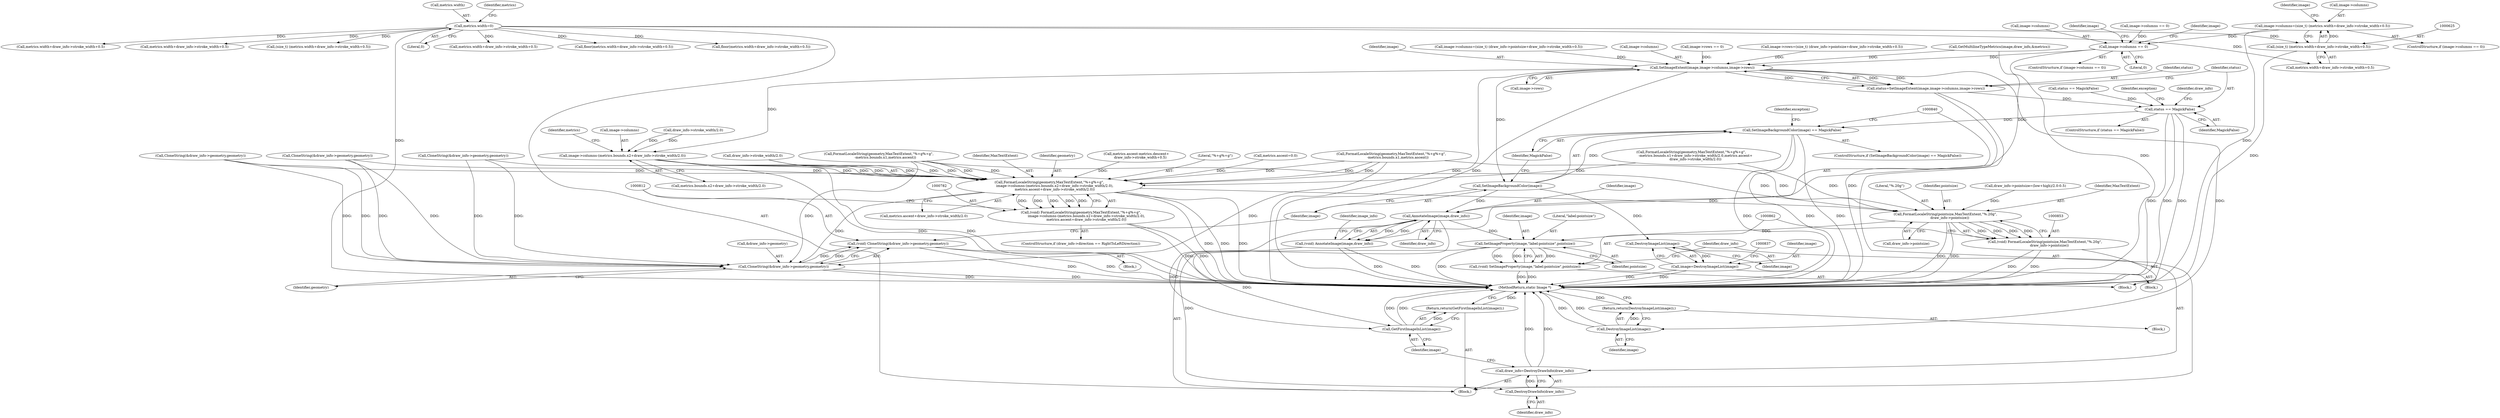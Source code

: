 digraph "0_ImageMagick_f6e9d0d9955e85bdd7540b251cd50d598dacc5e6_30@pointer" {
"1000620" [label="(Call,image->columns=(size_t) (metrics.width+draw_info->stroke_width+0.5))"];
"1000624" [label="(Call,(size_t) (metrics.width+draw_info->stroke_width+0.5))"];
"1000199" [label="(Call,metrics.width=0)"];
"1000636" [label="(Call,image->columns == 0)"];
"1000704" [label="(Call,SetImageExtent(image,image->columns,image->rows))"];
"1000702" [label="(Call,status=SetImageExtent(image,image->columns,image->rows))"];
"1000713" [label="(Call,status == MagickFalse)"];
"1000820" [label="(Call,SetImageBackgroundColor(image) == MagickFalse)"];
"1000724" [label="(Call,DestroyImageList(image))"];
"1000723" [label="(Return,return(DestroyImageList(image));)"];
"1000787" [label="(Call,image->columns-(metrics.bounds.x2+draw_info->stroke_width/2.0))"];
"1000783" [label="(Call,FormatLocaleString(geometry,MaxTextExtent,\"%+g%+g\",\n          image->columns-(metrics.bounds.x2+draw_info->stroke_width/2.0),\n          metrics.ascent+draw_info->stroke_width/2.0))"];
"1000781" [label="(Call,(void) FormatLocaleString(geometry,MaxTextExtent,\"%+g%+g\",\n          image->columns-(metrics.bounds.x2+draw_info->stroke_width/2.0),\n          metrics.ascent+draw_info->stroke_width/2.0))"];
"1000813" [label="(Call,CloneString(&draw_info->geometry,geometry))"];
"1000811" [label="(Call,(void) CloneString(&draw_info->geometry,geometry))"];
"1000854" [label="(Call,FormatLocaleString(pointsize,MaxTextExtent,\"%.20g\",\n        draw_info->pointsize))"];
"1000852" [label="(Call,(void) FormatLocaleString(pointsize,MaxTextExtent,\"%.20g\",\n        draw_info->pointsize))"];
"1000863" [label="(Call,SetImageProperty(image,\"label:pointsize\",pointsize))"];
"1000861" [label="(Call,(void) SetImageProperty(image,\"label:pointsize\",pointsize))"];
"1000872" [label="(Call,GetFirstImageInList(image))"];
"1000871" [label="(Return,return(GetFirstImageInList(image));)"];
"1000821" [label="(Call,SetImageBackgroundColor(image))"];
"1000833" [label="(Call,DestroyImageList(image))"];
"1000831" [label="(Call,image=DestroyImageList(image))"];
"1000841" [label="(Call,AnnotateImage(image,draw_info))"];
"1000839" [label="(Call,(void) AnnotateImage(image,draw_info))"];
"1000869" [label="(Call,DestroyDrawInfo(draw_info))"];
"1000867" [label="(Call,draw_info=DestroyDrawInfo(draw_info))"];
"1000871" [label="(Return,return(GetFirstImageInList(image));)"];
"1000705" [label="(Identifier,image)"];
"1000641" [label="(Call,image->columns=(size_t) (draw_info->pointsize+draw_info->stroke_width+0.5))"];
"1000857" [label="(Literal,\"%.20g\")"];
"1000620" [label="(Call,image->columns=(size_t) (metrics.width+draw_info->stroke_width+0.5))"];
"1000806" [label="(Call,draw_info->stroke_width/2.0)"];
"1000709" [label="(Call,image->rows)"];
"1000873" [label="(Identifier,image)"];
"1000832" [label="(Identifier,image)"];
"1000596" [label="(Call,status == MagickFalse)"];
"1000858" [label="(Call,draw_info->pointsize)"];
"1000847" [label="(Identifier,image_info)"];
"1000861" [label="(Call,(void) SetImageProperty(image,\"label:pointsize\",pointsize))"];
"1000714" [label="(Identifier,status)"];
"1000702" [label="(Call,status=SetImageExtent(image,image->columns,image->rows))"];
"1000855" [label="(Identifier,pointsize)"];
"1000774" [label="(Block,)"];
"1000870" [label="(Identifier,draw_info)"];
"1000834" [label="(Identifier,image)"];
"1000313" [label="(Call,CloneString(&draw_info->geometry,geometry))"];
"1000199" [label="(Call,metrics.width=0)"];
"1000723" [label="(Return,return(DestroyImageList(image));)"];
"1000456" [label="(Call,CloneString(&draw_info->geometry,geometry))"];
"1000762" [label="(Call,CloneString(&draw_info->geometry,geometry))"];
"1000818" [label="(Identifier,geometry)"];
"1000735" [label="(Call,FormatLocaleString(geometry,MaxTextExtent,\"%+g%+g\",\n        -metrics.bounds.x1+draw_info->stroke_width/2.0,metrics.ascent+\n        draw_info->stroke_width/2.0))"];
"1000636" [label="(Call,image->columns == 0)"];
"1000718" [label="(Identifier,exception)"];
"1000200" [label="(Call,metrics.width)"];
"1000785" [label="(Identifier,MaxTextExtent)"];
"1000614" [label="(ControlStructure,if (image->columns == 0))"];
"1000706" [label="(Call,image->columns)"];
"1000235" [label="(Call,metrics.width+draw_info->stroke_width+0.5)"];
"1000866" [label="(Identifier,pointsize)"];
"1000813" [label="(Call,CloneString(&draw_info->geometry,geometry))"];
"1000783" [label="(Call,FormatLocaleString(geometry,MaxTextExtent,\"%+g%+g\",\n          image->columns-(metrics.bounds.x2+draw_info->stroke_width/2.0),\n          metrics.ascent+draw_info->stroke_width/2.0))"];
"1000624" [label="(Call,(size_t) (metrics.width+draw_info->stroke_width+0.5))"];
"1000729" [label="(Identifier,draw_info)"];
"1000206" [label="(Identifier,metrics)"];
"1000821" [label="(Call,SetImageBackgroundColor(image))"];
"1000784" [label="(Identifier,geometry)"];
"1000811" [label="(Call,(void) CloneString(&draw_info->geometry,geometry))"];
"1000831" [label="(Call,image=DestroyImageList(image))"];
"1000716" [label="(Block,)"];
"1000814" [label="(Call,&draw_info->geometry)"];
"1000843" [label="(Identifier,draw_info)"];
"1000292" [label="(Call,FormatLocaleString(geometry,MaxTextExtent,\"%+g%+g\",\n            -metrics.bounds.x1,metrics.ascent))"];
"1000854" [label="(Call,FormatLocaleString(pointsize,MaxTextExtent,\"%.20g\",\n        draw_info->pointsize))"];
"1000841" [label="(Call,AnnotateImage(image,draw_info))"];
"1000577" [label="(Call,draw_info->pointsize=(low+high)/2.0-0.5)"];
"1000474" [label="(Call,metrics.width+draw_info->stroke_width+0.5)"];
"1000791" [label="(Call,metrics.bounds.x2+draw_info->stroke_width/2.0)"];
"1000820" [label="(Call,SetImageBackgroundColor(image) == MagickFalse)"];
"1000435" [label="(Call,FormatLocaleString(geometry,MaxTextExtent,\"%+g%+g\",\n            -metrics.bounds.x1,metrics.ascent))"];
"1000638" [label="(Identifier,image)"];
"1000668" [label="(Call,metrics.ascent-metrics.descent+\n       draw_info->stroke_width+0.5)"];
"1000637" [label="(Call,image->columns)"];
"1000640" [label="(Literal,0)"];
"1000869" [label="(Call,DestroyDrawInfo(draw_info))"];
"1000868" [label="(Identifier,draw_info)"];
"1000819" [label="(ControlStructure,if (SetImageBackgroundColor(image) == MagickFalse))"];
"1000802" [label="(Call,metrics.ascent+draw_info->stroke_width/2.0)"];
"1000824" [label="(Block,)"];
"1000712" [label="(ControlStructure,if (status == MagickFalse))"];
"1000725" [label="(Identifier,image)"];
"1000233" [label="(Call,(size_t) (metrics.width+draw_info->stroke_width+0.5))"];
"1000788" [label="(Call,image->columns)"];
"1000842" [label="(Identifier,image)"];
"1000105" [label="(Block,)"];
"1000704" [label="(Call,SetImageExtent(image,image->columns,image->rows))"];
"1000659" [label="(Identifier,image)"];
"1000867" [label="(Call,draw_info=DestroyDrawInfo(draw_info))"];
"1000822" [label="(Identifier,image)"];
"1000823" [label="(Identifier,MagickFalse)"];
"1000850" [label="(Block,)"];
"1000787" [label="(Call,image->columns-(metrics.bounds.x2+draw_info->stroke_width/2.0))"];
"1000864" [label="(Identifier,image)"];
"1000334" [label="(Call,metrics.width+draw_info->stroke_width+0.5)"];
"1000713" [label="(Call,status == MagickFalse)"];
"1000775" [label="(ControlStructure,if (draw_info->direction == RightToLeftDirection))"];
"1000865" [label="(Literal,\"label:pointsize\")"];
"1000833" [label="(Call,DestroyImageList(image))"];
"1000333" [label="(Call,floor(metrics.width+draw_info->stroke_width+0.5))"];
"1000682" [label="(Call,image->rows == 0)"];
"1000786" [label="(Literal,\"%+g%+g\")"];
"1000621" [label="(Call,image->columns)"];
"1000797" [label="(Call,draw_info->stroke_width/2.0)"];
"1000590" [label="(Call,GetMultilineTypeMetrics(image,draw_info,&metrics))"];
"1000874" [label="(MethodReturn,static Image *)"];
"1000839" [label="(Call,(void) AnnotateImage(image,draw_info))"];
"1000615" [label="(Call,image->columns == 0)"];
"1000715" [label="(Identifier,MagickFalse)"];
"1000687" [label="(Call,image->rows=(size_t) (draw_info->pointsize+draw_info->stroke_width+0.5))"];
"1000635" [label="(ControlStructure,if (image->columns == 0))"];
"1000703" [label="(Identifier,status)"];
"1000852" [label="(Call,(void) FormatLocaleString(pointsize,MaxTextExtent,\"%.20g\",\n        draw_info->pointsize))"];
"1000781" [label="(Call,(void) FormatLocaleString(geometry,MaxTextExtent,\"%+g%+g\",\n          image->columns-(metrics.bounds.x2+draw_info->stroke_width/2.0),\n          metrics.ascent+draw_info->stroke_width/2.0))"];
"1000643" [label="(Identifier,image)"];
"1000872" [label="(Call,GetFirstImageInList(image))"];
"1000826" [label="(Identifier,exception)"];
"1000804" [label="(Identifier,metrics)"];
"1000856" [label="(Identifier,MaxTextExtent)"];
"1000473" [label="(Call,floor(metrics.width+draw_info->stroke_width+0.5))"];
"1000626" [label="(Call,metrics.width+draw_info->stroke_width+0.5)"];
"1000863" [label="(Call,SetImageProperty(image,\"label:pointsize\",pointsize))"];
"1000203" [label="(Literal,0)"];
"1000724" [label="(Call,DestroyImageList(image))"];
"1000204" [label="(Call,metrics.ascent=0.0)"];
"1000620" -> "1000614"  [label="AST: "];
"1000620" -> "1000624"  [label="CFG: "];
"1000621" -> "1000620"  [label="AST: "];
"1000624" -> "1000620"  [label="AST: "];
"1000638" -> "1000620"  [label="CFG: "];
"1000620" -> "1000874"  [label="DDG: "];
"1000624" -> "1000620"  [label="DDG: "];
"1000620" -> "1000636"  [label="DDG: "];
"1000624" -> "1000626"  [label="CFG: "];
"1000625" -> "1000624"  [label="AST: "];
"1000626" -> "1000624"  [label="AST: "];
"1000624" -> "1000874"  [label="DDG: "];
"1000199" -> "1000624"  [label="DDG: "];
"1000199" -> "1000105"  [label="AST: "];
"1000199" -> "1000203"  [label="CFG: "];
"1000200" -> "1000199"  [label="AST: "];
"1000203" -> "1000199"  [label="AST: "];
"1000206" -> "1000199"  [label="CFG: "];
"1000199" -> "1000874"  [label="DDG: "];
"1000199" -> "1000233"  [label="DDG: "];
"1000199" -> "1000235"  [label="DDG: "];
"1000199" -> "1000333"  [label="DDG: "];
"1000199" -> "1000334"  [label="DDG: "];
"1000199" -> "1000473"  [label="DDG: "];
"1000199" -> "1000474"  [label="DDG: "];
"1000199" -> "1000626"  [label="DDG: "];
"1000636" -> "1000635"  [label="AST: "];
"1000636" -> "1000640"  [label="CFG: "];
"1000637" -> "1000636"  [label="AST: "];
"1000640" -> "1000636"  [label="AST: "];
"1000643" -> "1000636"  [label="CFG: "];
"1000659" -> "1000636"  [label="CFG: "];
"1000636" -> "1000874"  [label="DDG: "];
"1000615" -> "1000636"  [label="DDG: "];
"1000636" -> "1000704"  [label="DDG: "];
"1000704" -> "1000702"  [label="AST: "];
"1000704" -> "1000709"  [label="CFG: "];
"1000705" -> "1000704"  [label="AST: "];
"1000706" -> "1000704"  [label="AST: "];
"1000709" -> "1000704"  [label="AST: "];
"1000702" -> "1000704"  [label="CFG: "];
"1000704" -> "1000874"  [label="DDG: "];
"1000704" -> "1000874"  [label="DDG: "];
"1000704" -> "1000702"  [label="DDG: "];
"1000704" -> "1000702"  [label="DDG: "];
"1000704" -> "1000702"  [label="DDG: "];
"1000590" -> "1000704"  [label="DDG: "];
"1000641" -> "1000704"  [label="DDG: "];
"1000682" -> "1000704"  [label="DDG: "];
"1000687" -> "1000704"  [label="DDG: "];
"1000704" -> "1000724"  [label="DDG: "];
"1000704" -> "1000787"  [label="DDG: "];
"1000704" -> "1000821"  [label="DDG: "];
"1000702" -> "1000105"  [label="AST: "];
"1000703" -> "1000702"  [label="AST: "];
"1000714" -> "1000702"  [label="CFG: "];
"1000702" -> "1000874"  [label="DDG: "];
"1000702" -> "1000713"  [label="DDG: "];
"1000713" -> "1000712"  [label="AST: "];
"1000713" -> "1000715"  [label="CFG: "];
"1000714" -> "1000713"  [label="AST: "];
"1000715" -> "1000713"  [label="AST: "];
"1000718" -> "1000713"  [label="CFG: "];
"1000729" -> "1000713"  [label="CFG: "];
"1000713" -> "1000874"  [label="DDG: "];
"1000713" -> "1000874"  [label="DDG: "];
"1000713" -> "1000874"  [label="DDG: "];
"1000596" -> "1000713"  [label="DDG: "];
"1000713" -> "1000820"  [label="DDG: "];
"1000820" -> "1000819"  [label="AST: "];
"1000820" -> "1000823"  [label="CFG: "];
"1000821" -> "1000820"  [label="AST: "];
"1000823" -> "1000820"  [label="AST: "];
"1000826" -> "1000820"  [label="CFG: "];
"1000840" -> "1000820"  [label="CFG: "];
"1000820" -> "1000874"  [label="DDG: "];
"1000820" -> "1000874"  [label="DDG: "];
"1000820" -> "1000874"  [label="DDG: "];
"1000821" -> "1000820"  [label="DDG: "];
"1000724" -> "1000723"  [label="AST: "];
"1000724" -> "1000725"  [label="CFG: "];
"1000725" -> "1000724"  [label="AST: "];
"1000723" -> "1000724"  [label="CFG: "];
"1000724" -> "1000874"  [label="DDG: "];
"1000724" -> "1000874"  [label="DDG: "];
"1000724" -> "1000723"  [label="DDG: "];
"1000723" -> "1000716"  [label="AST: "];
"1000874" -> "1000723"  [label="CFG: "];
"1000723" -> "1000874"  [label="DDG: "];
"1000787" -> "1000783"  [label="AST: "];
"1000787" -> "1000791"  [label="CFG: "];
"1000788" -> "1000787"  [label="AST: "];
"1000791" -> "1000787"  [label="AST: "];
"1000804" -> "1000787"  [label="CFG: "];
"1000787" -> "1000874"  [label="DDG: "];
"1000787" -> "1000874"  [label="DDG: "];
"1000787" -> "1000783"  [label="DDG: "];
"1000787" -> "1000783"  [label="DDG: "];
"1000797" -> "1000787"  [label="DDG: "];
"1000797" -> "1000787"  [label="DDG: "];
"1000783" -> "1000781"  [label="AST: "];
"1000783" -> "1000802"  [label="CFG: "];
"1000784" -> "1000783"  [label="AST: "];
"1000785" -> "1000783"  [label="AST: "];
"1000786" -> "1000783"  [label="AST: "];
"1000802" -> "1000783"  [label="AST: "];
"1000781" -> "1000783"  [label="CFG: "];
"1000783" -> "1000874"  [label="DDG: "];
"1000783" -> "1000874"  [label="DDG: "];
"1000783" -> "1000874"  [label="DDG: "];
"1000783" -> "1000781"  [label="DDG: "];
"1000783" -> "1000781"  [label="DDG: "];
"1000783" -> "1000781"  [label="DDG: "];
"1000783" -> "1000781"  [label="DDG: "];
"1000783" -> "1000781"  [label="DDG: "];
"1000456" -> "1000783"  [label="DDG: "];
"1000435" -> "1000783"  [label="DDG: "];
"1000435" -> "1000783"  [label="DDG: "];
"1000435" -> "1000783"  [label="DDG: "];
"1000313" -> "1000783"  [label="DDG: "];
"1000292" -> "1000783"  [label="DDG: "];
"1000292" -> "1000783"  [label="DDG: "];
"1000292" -> "1000783"  [label="DDG: "];
"1000762" -> "1000783"  [label="DDG: "];
"1000735" -> "1000783"  [label="DDG: "];
"1000668" -> "1000783"  [label="DDG: "];
"1000204" -> "1000783"  [label="DDG: "];
"1000806" -> "1000783"  [label="DDG: "];
"1000806" -> "1000783"  [label="DDG: "];
"1000783" -> "1000813"  [label="DDG: "];
"1000783" -> "1000854"  [label="DDG: "];
"1000781" -> "1000775"  [label="AST: "];
"1000782" -> "1000781"  [label="AST: "];
"1000812" -> "1000781"  [label="CFG: "];
"1000781" -> "1000874"  [label="DDG: "];
"1000781" -> "1000874"  [label="DDG: "];
"1000813" -> "1000811"  [label="AST: "];
"1000813" -> "1000818"  [label="CFG: "];
"1000814" -> "1000813"  [label="AST: "];
"1000818" -> "1000813"  [label="AST: "];
"1000811" -> "1000813"  [label="CFG: "];
"1000813" -> "1000874"  [label="DDG: "];
"1000813" -> "1000874"  [label="DDG: "];
"1000813" -> "1000811"  [label="DDG: "];
"1000813" -> "1000811"  [label="DDG: "];
"1000456" -> "1000813"  [label="DDG: "];
"1000456" -> "1000813"  [label="DDG: "];
"1000762" -> "1000813"  [label="DDG: "];
"1000762" -> "1000813"  [label="DDG: "];
"1000313" -> "1000813"  [label="DDG: "];
"1000313" -> "1000813"  [label="DDG: "];
"1000435" -> "1000813"  [label="DDG: "];
"1000292" -> "1000813"  [label="DDG: "];
"1000811" -> "1000774"  [label="AST: "];
"1000812" -> "1000811"  [label="AST: "];
"1000822" -> "1000811"  [label="CFG: "];
"1000811" -> "1000874"  [label="DDG: "];
"1000811" -> "1000874"  [label="DDG: "];
"1000854" -> "1000852"  [label="AST: "];
"1000854" -> "1000858"  [label="CFG: "];
"1000855" -> "1000854"  [label="AST: "];
"1000856" -> "1000854"  [label="AST: "];
"1000857" -> "1000854"  [label="AST: "];
"1000858" -> "1000854"  [label="AST: "];
"1000852" -> "1000854"  [label="CFG: "];
"1000854" -> "1000874"  [label="DDG: "];
"1000854" -> "1000874"  [label="DDG: "];
"1000854" -> "1000852"  [label="DDG: "];
"1000854" -> "1000852"  [label="DDG: "];
"1000854" -> "1000852"  [label="DDG: "];
"1000854" -> "1000852"  [label="DDG: "];
"1000435" -> "1000854"  [label="DDG: "];
"1000292" -> "1000854"  [label="DDG: "];
"1000735" -> "1000854"  [label="DDG: "];
"1000577" -> "1000854"  [label="DDG: "];
"1000854" -> "1000863"  [label="DDG: "];
"1000852" -> "1000850"  [label="AST: "];
"1000853" -> "1000852"  [label="AST: "];
"1000862" -> "1000852"  [label="CFG: "];
"1000852" -> "1000874"  [label="DDG: "];
"1000852" -> "1000874"  [label="DDG: "];
"1000863" -> "1000861"  [label="AST: "];
"1000863" -> "1000866"  [label="CFG: "];
"1000864" -> "1000863"  [label="AST: "];
"1000865" -> "1000863"  [label="AST: "];
"1000866" -> "1000863"  [label="AST: "];
"1000861" -> "1000863"  [label="CFG: "];
"1000863" -> "1000874"  [label="DDG: "];
"1000863" -> "1000861"  [label="DDG: "];
"1000863" -> "1000861"  [label="DDG: "];
"1000863" -> "1000861"  [label="DDG: "];
"1000841" -> "1000863"  [label="DDG: "];
"1000863" -> "1000872"  [label="DDG: "];
"1000861" -> "1000850"  [label="AST: "];
"1000862" -> "1000861"  [label="AST: "];
"1000868" -> "1000861"  [label="CFG: "];
"1000861" -> "1000874"  [label="DDG: "];
"1000861" -> "1000874"  [label="DDG: "];
"1000872" -> "1000871"  [label="AST: "];
"1000872" -> "1000873"  [label="CFG: "];
"1000873" -> "1000872"  [label="AST: "];
"1000871" -> "1000872"  [label="CFG: "];
"1000872" -> "1000874"  [label="DDG: "];
"1000872" -> "1000874"  [label="DDG: "];
"1000872" -> "1000871"  [label="DDG: "];
"1000841" -> "1000872"  [label="DDG: "];
"1000871" -> "1000105"  [label="AST: "];
"1000874" -> "1000871"  [label="CFG: "];
"1000871" -> "1000874"  [label="DDG: "];
"1000821" -> "1000822"  [label="CFG: "];
"1000822" -> "1000821"  [label="AST: "];
"1000823" -> "1000821"  [label="CFG: "];
"1000821" -> "1000833"  [label="DDG: "];
"1000821" -> "1000841"  [label="DDG: "];
"1000833" -> "1000831"  [label="AST: "];
"1000833" -> "1000834"  [label="CFG: "];
"1000834" -> "1000833"  [label="AST: "];
"1000831" -> "1000833"  [label="CFG: "];
"1000833" -> "1000831"  [label="DDG: "];
"1000831" -> "1000824"  [label="AST: "];
"1000832" -> "1000831"  [label="AST: "];
"1000837" -> "1000831"  [label="CFG: "];
"1000831" -> "1000874"  [label="DDG: "];
"1000831" -> "1000874"  [label="DDG: "];
"1000841" -> "1000839"  [label="AST: "];
"1000841" -> "1000843"  [label="CFG: "];
"1000842" -> "1000841"  [label="AST: "];
"1000843" -> "1000841"  [label="AST: "];
"1000839" -> "1000841"  [label="CFG: "];
"1000841" -> "1000839"  [label="DDG: "];
"1000841" -> "1000839"  [label="DDG: "];
"1000590" -> "1000841"  [label="DDG: "];
"1000841" -> "1000869"  [label="DDG: "];
"1000839" -> "1000105"  [label="AST: "];
"1000840" -> "1000839"  [label="AST: "];
"1000847" -> "1000839"  [label="CFG: "];
"1000839" -> "1000874"  [label="DDG: "];
"1000839" -> "1000874"  [label="DDG: "];
"1000869" -> "1000867"  [label="AST: "];
"1000869" -> "1000870"  [label="CFG: "];
"1000870" -> "1000869"  [label="AST: "];
"1000867" -> "1000869"  [label="CFG: "];
"1000869" -> "1000867"  [label="DDG: "];
"1000867" -> "1000105"  [label="AST: "];
"1000868" -> "1000867"  [label="AST: "];
"1000873" -> "1000867"  [label="CFG: "];
"1000867" -> "1000874"  [label="DDG: "];
"1000867" -> "1000874"  [label="DDG: "];
}
